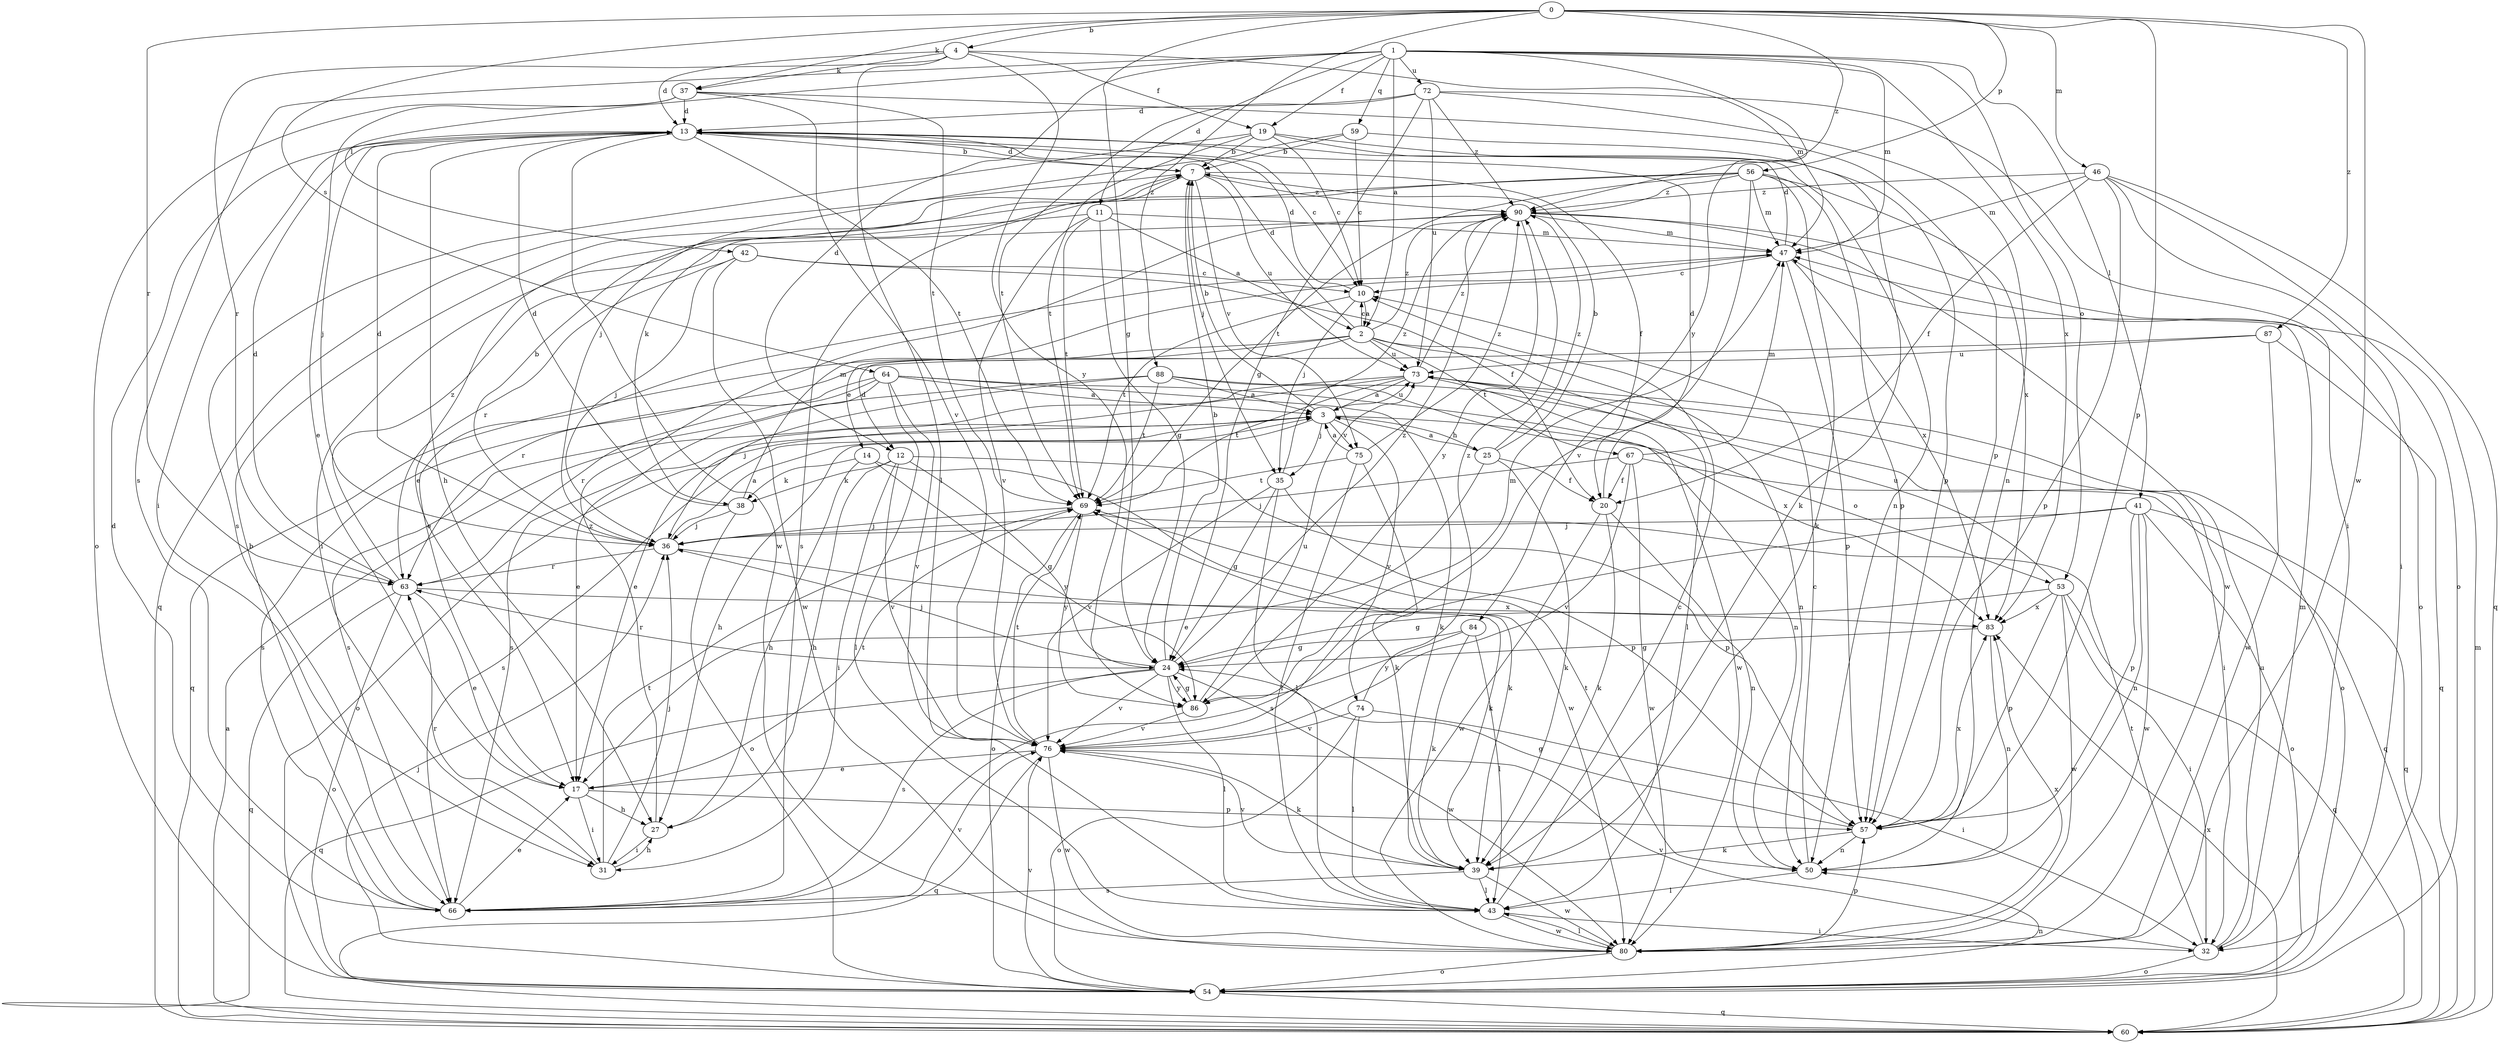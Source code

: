 strict digraph  {
0;
1;
2;
3;
4;
7;
10;
11;
12;
13;
14;
17;
19;
20;
24;
25;
27;
31;
32;
35;
36;
37;
38;
39;
41;
42;
43;
46;
47;
50;
53;
54;
56;
57;
59;
60;
63;
64;
66;
67;
69;
72;
73;
74;
75;
76;
80;
83;
84;
86;
87;
88;
90;
0 -> 4  [label=b];
0 -> 24  [label=g];
0 -> 37  [label=k];
0 -> 46  [label=m];
0 -> 56  [label=p];
0 -> 57  [label=p];
0 -> 63  [label=r];
0 -> 64  [label=s];
0 -> 80  [label=w];
0 -> 87  [label=z];
0 -> 88  [label=z];
0 -> 90  [label=z];
1 -> 2  [label=a];
1 -> 11  [label=d];
1 -> 12  [label=d];
1 -> 19  [label=f];
1 -> 41  [label=l];
1 -> 42  [label=l];
1 -> 47  [label=m];
1 -> 53  [label=o];
1 -> 59  [label=q];
1 -> 66  [label=s];
1 -> 72  [label=u];
1 -> 83  [label=x];
1 -> 84  [label=y];
2 -> 10  [label=c];
2 -> 12  [label=d];
2 -> 13  [label=d];
2 -> 14  [label=e];
2 -> 43  [label=l];
2 -> 50  [label=n];
2 -> 60  [label=q];
2 -> 67  [label=t];
2 -> 73  [label=u];
2 -> 90  [label=z];
3 -> 7  [label=b];
3 -> 25  [label=h];
3 -> 27  [label=h];
3 -> 35  [label=j];
3 -> 53  [label=o];
3 -> 54  [label=o];
3 -> 66  [label=s];
3 -> 73  [label=u];
3 -> 74  [label=v];
3 -> 75  [label=v];
4 -> 13  [label=d];
4 -> 19  [label=f];
4 -> 37  [label=k];
4 -> 43  [label=l];
4 -> 47  [label=m];
4 -> 63  [label=r];
4 -> 86  [label=y];
7 -> 13  [label=d];
7 -> 20  [label=f];
7 -> 35  [label=j];
7 -> 38  [label=k];
7 -> 60  [label=q];
7 -> 73  [label=u];
7 -> 75  [label=v];
7 -> 90  [label=z];
10 -> 2  [label=a];
10 -> 13  [label=d];
10 -> 35  [label=j];
10 -> 69  [label=t];
11 -> 2  [label=a];
11 -> 24  [label=g];
11 -> 31  [label=i];
11 -> 47  [label=m];
11 -> 69  [label=t];
11 -> 76  [label=v];
12 -> 24  [label=g];
12 -> 27  [label=h];
12 -> 31  [label=i];
12 -> 38  [label=k];
12 -> 57  [label=p];
12 -> 76  [label=v];
13 -> 7  [label=b];
13 -> 10  [label=c];
13 -> 27  [label=h];
13 -> 31  [label=i];
13 -> 36  [label=j];
13 -> 69  [label=t];
13 -> 80  [label=w];
14 -> 27  [label=h];
14 -> 38  [label=k];
14 -> 80  [label=w];
14 -> 86  [label=y];
17 -> 27  [label=h];
17 -> 31  [label=i];
17 -> 57  [label=p];
17 -> 69  [label=t];
19 -> 7  [label=b];
19 -> 10  [label=c];
19 -> 50  [label=n];
19 -> 57  [label=p];
19 -> 66  [label=s];
19 -> 69  [label=t];
20 -> 13  [label=d];
20 -> 39  [label=k];
20 -> 50  [label=n];
20 -> 80  [label=w];
24 -> 7  [label=b];
24 -> 36  [label=j];
24 -> 43  [label=l];
24 -> 60  [label=q];
24 -> 63  [label=r];
24 -> 66  [label=s];
24 -> 76  [label=v];
24 -> 80  [label=w];
24 -> 86  [label=y];
24 -> 90  [label=z];
25 -> 3  [label=a];
25 -> 7  [label=b];
25 -> 17  [label=e];
25 -> 20  [label=f];
25 -> 39  [label=k];
25 -> 90  [label=z];
27 -> 31  [label=i];
27 -> 90  [label=z];
31 -> 27  [label=h];
31 -> 36  [label=j];
31 -> 63  [label=r];
31 -> 69  [label=t];
32 -> 47  [label=m];
32 -> 54  [label=o];
32 -> 69  [label=t];
32 -> 73  [label=u];
32 -> 76  [label=v];
35 -> 24  [label=g];
35 -> 43  [label=l];
35 -> 57  [label=p];
35 -> 76  [label=v];
35 -> 90  [label=z];
36 -> 3  [label=a];
36 -> 7  [label=b];
36 -> 13  [label=d];
36 -> 39  [label=k];
36 -> 63  [label=r];
37 -> 13  [label=d];
37 -> 17  [label=e];
37 -> 54  [label=o];
37 -> 57  [label=p];
37 -> 69  [label=t];
37 -> 76  [label=v];
38 -> 13  [label=d];
38 -> 36  [label=j];
38 -> 47  [label=m];
38 -> 54  [label=o];
39 -> 43  [label=l];
39 -> 66  [label=s];
39 -> 76  [label=v];
39 -> 80  [label=w];
41 -> 36  [label=j];
41 -> 50  [label=n];
41 -> 54  [label=o];
41 -> 57  [label=p];
41 -> 60  [label=q];
41 -> 66  [label=s];
41 -> 80  [label=w];
42 -> 10  [label=c];
42 -> 20  [label=f];
42 -> 36  [label=j];
42 -> 63  [label=r];
42 -> 80  [label=w];
43 -> 10  [label=c];
43 -> 32  [label=i];
43 -> 80  [label=w];
46 -> 20  [label=f];
46 -> 32  [label=i];
46 -> 47  [label=m];
46 -> 54  [label=o];
46 -> 57  [label=p];
46 -> 60  [label=q];
46 -> 90  [label=z];
47 -> 10  [label=c];
47 -> 13  [label=d];
47 -> 17  [label=e];
47 -> 57  [label=p];
47 -> 83  [label=x];
50 -> 10  [label=c];
50 -> 43  [label=l];
50 -> 69  [label=t];
53 -> 24  [label=g];
53 -> 32  [label=i];
53 -> 57  [label=p];
53 -> 60  [label=q];
53 -> 73  [label=u];
53 -> 80  [label=w];
53 -> 83  [label=x];
54 -> 36  [label=j];
54 -> 50  [label=n];
54 -> 60  [label=q];
54 -> 76  [label=v];
56 -> 17  [label=e];
56 -> 39  [label=k];
56 -> 47  [label=m];
56 -> 57  [label=p];
56 -> 66  [label=s];
56 -> 69  [label=t];
56 -> 76  [label=v];
56 -> 83  [label=x];
56 -> 90  [label=z];
57 -> 24  [label=g];
57 -> 39  [label=k];
57 -> 50  [label=n];
57 -> 83  [label=x];
59 -> 7  [label=b];
59 -> 10  [label=c];
59 -> 36  [label=j];
59 -> 39  [label=k];
60 -> 3  [label=a];
60 -> 47  [label=m];
60 -> 83  [label=x];
63 -> 13  [label=d];
63 -> 17  [label=e];
63 -> 54  [label=o];
63 -> 60  [label=q];
63 -> 83  [label=x];
63 -> 90  [label=z];
64 -> 3  [label=a];
64 -> 17  [label=e];
64 -> 39  [label=k];
64 -> 43  [label=l];
64 -> 63  [label=r];
64 -> 66  [label=s];
64 -> 76  [label=v];
64 -> 83  [label=x];
66 -> 7  [label=b];
66 -> 13  [label=d];
66 -> 17  [label=e];
66 -> 76  [label=v];
67 -> 20  [label=f];
67 -> 36  [label=j];
67 -> 47  [label=m];
67 -> 60  [label=q];
67 -> 76  [label=v];
67 -> 80  [label=w];
69 -> 36  [label=j];
69 -> 39  [label=k];
69 -> 54  [label=o];
69 -> 86  [label=y];
72 -> 13  [label=d];
72 -> 24  [label=g];
72 -> 32  [label=i];
72 -> 50  [label=n];
72 -> 69  [label=t];
72 -> 73  [label=u];
72 -> 90  [label=z];
73 -> 3  [label=a];
73 -> 17  [label=e];
73 -> 54  [label=o];
73 -> 66  [label=s];
73 -> 69  [label=t];
73 -> 80  [label=w];
73 -> 90  [label=z];
74 -> 32  [label=i];
74 -> 43  [label=l];
74 -> 54  [label=o];
74 -> 76  [label=v];
74 -> 90  [label=z];
75 -> 3  [label=a];
75 -> 39  [label=k];
75 -> 43  [label=l];
75 -> 69  [label=t];
75 -> 90  [label=z];
76 -> 17  [label=e];
76 -> 39  [label=k];
76 -> 60  [label=q];
76 -> 69  [label=t];
76 -> 80  [label=w];
80 -> 43  [label=l];
80 -> 54  [label=o];
80 -> 57  [label=p];
80 -> 83  [label=x];
83 -> 24  [label=g];
83 -> 50  [label=n];
84 -> 24  [label=g];
84 -> 39  [label=k];
84 -> 43  [label=l];
84 -> 86  [label=y];
86 -> 24  [label=g];
86 -> 47  [label=m];
86 -> 73  [label=u];
86 -> 76  [label=v];
87 -> 60  [label=q];
87 -> 63  [label=r];
87 -> 73  [label=u];
87 -> 80  [label=w];
88 -> 3  [label=a];
88 -> 32  [label=i];
88 -> 36  [label=j];
88 -> 50  [label=n];
88 -> 66  [label=s];
88 -> 69  [label=t];
90 -> 47  [label=m];
90 -> 54  [label=o];
90 -> 80  [label=w];
90 -> 86  [label=y];
}
